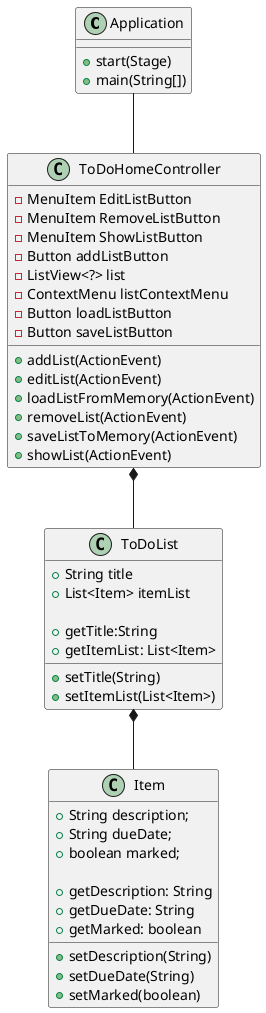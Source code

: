 @startuml

class Application
{
    +start(Stage)
    +main(String[])
    'calls launch() which calls start
    'shows the stage
}

class ToDoHomeController
{
    -MenuItem EditListButton
    -MenuItem RemoveListButton
    -MenuItem ShowListButton
    -Button addListButton
    -ListView<?> list
    -ContextMenu listContextMenu
    -Button loadListButton
    -Button saveListButton

    +addList(ActionEvent)
    +editList(ActionEvent)
    +loadListFromMemory(ActionEvent)
    +removeList(ActionEvent)
    +saveListToMemory(ActionEvent)
    +showList(ActionEvent)
}

class ToDoList
{
    +String title
    +List<Item> itemList

    +getTitle:String
    +setTitle(String)
    +getItemList: List<Item>
    +setItemList(List<Item>)
}

class Item
{
    +String description;
    +String dueDate;
    +boolean marked;

    +setDescription(String)
    +getDescription: String
    +setDueDate(String)
    +getDueDate: String
    +setMarked(boolean)
    +getMarked: boolean
}

ToDoList *-- Item
ToDoHomeController *-- ToDoList
Application -- ToDoHomeController

@enduml
